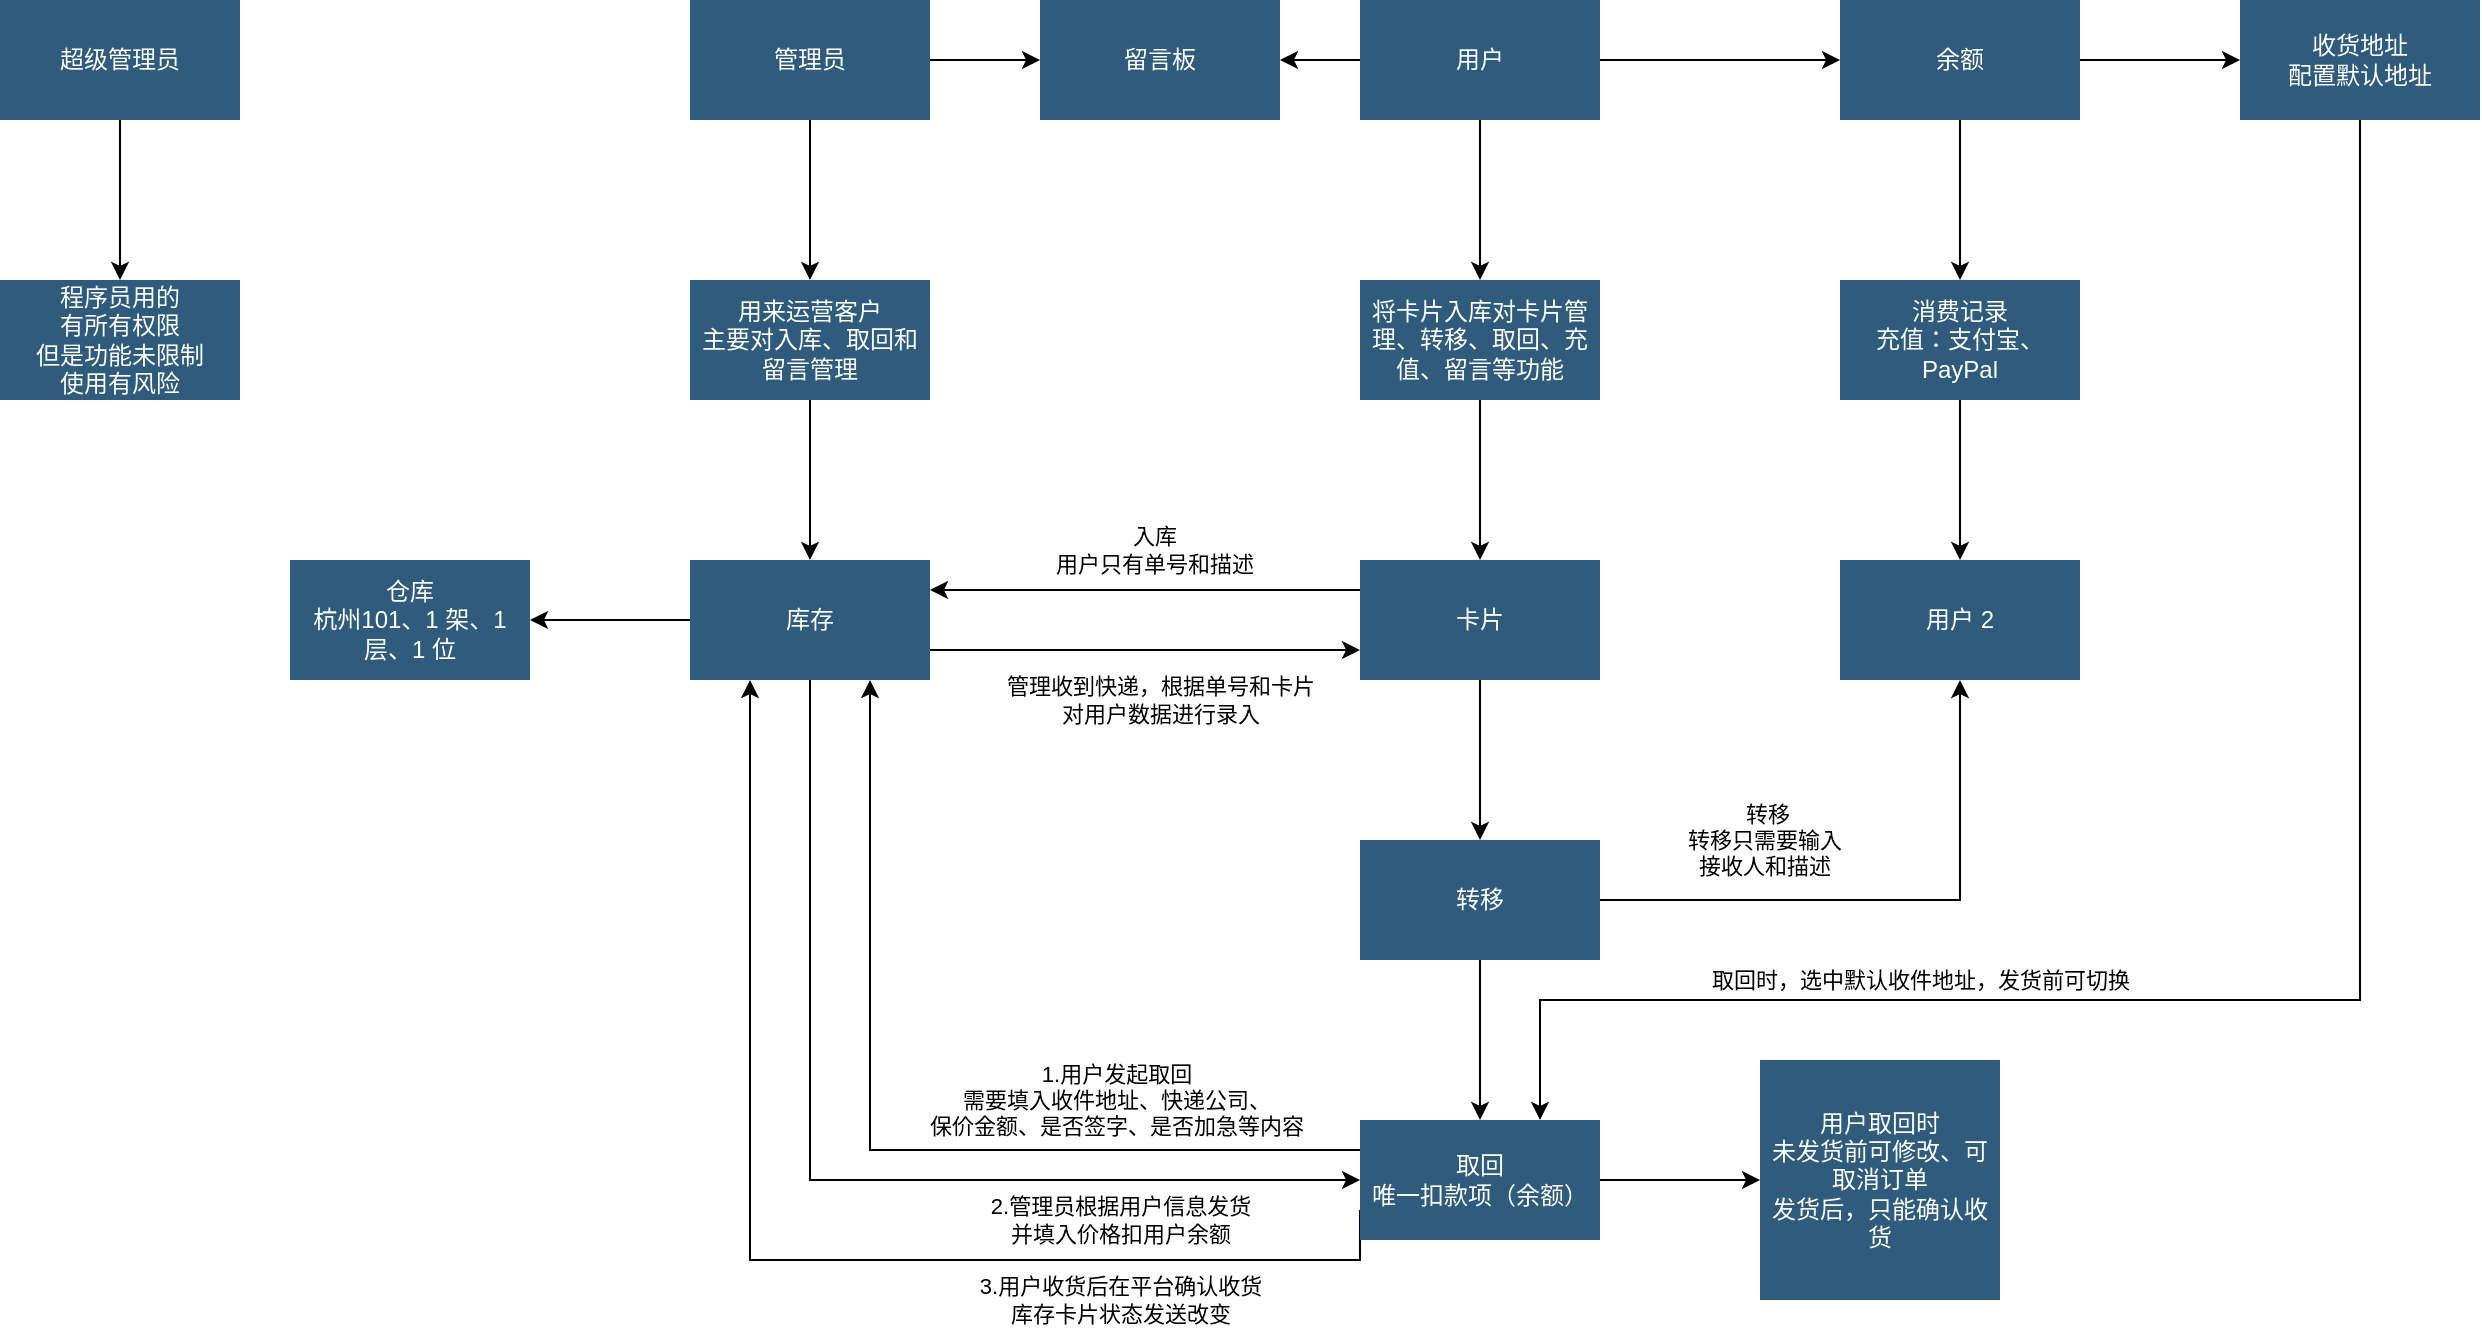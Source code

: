 <mxfile version="24.8.0">
  <diagram id="07fea595-8f29-1299-0266-81d95cde20df" name="Page-1">
    <mxGraphModel dx="1366" dy="757" grid="1" gridSize="10" guides="1" tooltips="1" connect="1" arrows="1" fold="1" page="1" pageScale="1" pageWidth="1169" pageHeight="827" background="#ffffff" math="0" shadow="0">
      <root>
        <mxCell id="0" />
        <mxCell id="1" parent="0" />
        <mxCell id="85CCLc0zKCIy-8HWyFvD-222" value="" style="edgeStyle=orthogonalEdgeStyle;rounded=0;orthogonalLoop=1;jettySize=auto;html=1;" edge="1" parent="1" source="85CCLc0zKCIy-8HWyFvD-218" target="85CCLc0zKCIy-8HWyFvD-221">
          <mxGeometry relative="1" as="geometry" />
        </mxCell>
        <mxCell id="85CCLc0zKCIy-8HWyFvD-218" value="超级管理员" style="whiteSpace=wrap;shadow=0;fontColor=#FFFFFF;fontFamily=Helvetica;fontStyle=0;html=1;fontSize=12;plain-purple;strokeColor=none;fillColor=#2f5b7c;gradientColor=none;spacing=6;verticalAlign=middle;" vertex="1" parent="1">
          <mxGeometry x="120" y="40" width="120" height="60" as="geometry" />
        </mxCell>
        <mxCell id="85CCLc0zKCIy-8HWyFvD-224" value="" style="edgeStyle=orthogonalEdgeStyle;rounded=0;orthogonalLoop=1;jettySize=auto;html=1;" edge="1" parent="1" source="85CCLc0zKCIy-8HWyFvD-219" target="85CCLc0zKCIy-8HWyFvD-223">
          <mxGeometry relative="1" as="geometry" />
        </mxCell>
        <mxCell id="85CCLc0zKCIy-8HWyFvD-269" style="edgeStyle=orthogonalEdgeStyle;rounded=0;orthogonalLoop=1;jettySize=auto;html=1;exitX=1;exitY=0.5;exitDx=0;exitDy=0;entryX=0;entryY=0.5;entryDx=0;entryDy=0;" edge="1" parent="1" source="85CCLc0zKCIy-8HWyFvD-219" target="85CCLc0zKCIy-8HWyFvD-266">
          <mxGeometry relative="1" as="geometry" />
        </mxCell>
        <mxCell id="85CCLc0zKCIy-8HWyFvD-219" value="管理员" style="whiteSpace=wrap;shadow=0;fontColor=#FFFFFF;fontFamily=Helvetica;fontStyle=0;html=1;fontSize=12;plain-purple;strokeColor=none;fillColor=#2f5b7c;gradientColor=none;spacing=6;verticalAlign=middle;" vertex="1" parent="1">
          <mxGeometry x="465" y="40" width="120" height="60" as="geometry" />
        </mxCell>
        <mxCell id="85CCLc0zKCIy-8HWyFvD-226" value="" style="edgeStyle=orthogonalEdgeStyle;rounded=0;orthogonalLoop=1;jettySize=auto;html=1;" edge="1" parent="1" source="85CCLc0zKCIy-8HWyFvD-220" target="85CCLc0zKCIy-8HWyFvD-225">
          <mxGeometry relative="1" as="geometry" />
        </mxCell>
        <mxCell id="85CCLc0zKCIy-8HWyFvD-256" value="" style="edgeStyle=orthogonalEdgeStyle;rounded=0;orthogonalLoop=1;jettySize=auto;html=1;" edge="1" parent="1" source="85CCLc0zKCIy-8HWyFvD-220" target="85CCLc0zKCIy-8HWyFvD-255">
          <mxGeometry relative="1" as="geometry" />
        </mxCell>
        <mxCell id="85CCLc0zKCIy-8HWyFvD-267" value="" style="edgeStyle=orthogonalEdgeStyle;rounded=0;orthogonalLoop=1;jettySize=auto;html=1;" edge="1" parent="1" source="85CCLc0zKCIy-8HWyFvD-220" target="85CCLc0zKCIy-8HWyFvD-266">
          <mxGeometry relative="1" as="geometry" />
        </mxCell>
        <mxCell id="85CCLc0zKCIy-8HWyFvD-220" value="用户" style="whiteSpace=wrap;shadow=0;fontColor=#FFFFFF;fontFamily=Helvetica;fontStyle=0;html=1;fontSize=12;plain-purple;strokeColor=none;fillColor=#2f5b7c;gradientColor=none;spacing=6;verticalAlign=middle;" vertex="1" parent="1">
          <mxGeometry x="800" y="40" width="120" height="60" as="geometry" />
        </mxCell>
        <mxCell id="85CCLc0zKCIy-8HWyFvD-221" value="程序员用的&lt;div&gt;有所有权限&lt;/div&gt;&lt;div&gt;但是功能未限制&lt;/div&gt;&lt;div&gt;使用有风险&lt;/div&gt;" style="whiteSpace=wrap;html=1;fillColor=#2f5b7c;strokeColor=none;fontColor=#FFFFFF;shadow=0;fontStyle=0;gradientColor=none;spacing=6;" vertex="1" parent="1">
          <mxGeometry x="120" y="180" width="120" height="60" as="geometry" />
        </mxCell>
        <mxCell id="85CCLc0zKCIy-8HWyFvD-230" value="" style="edgeStyle=orthogonalEdgeStyle;rounded=0;orthogonalLoop=1;jettySize=auto;html=1;" edge="1" parent="1" source="85CCLc0zKCIy-8HWyFvD-223" target="85CCLc0zKCIy-8HWyFvD-229">
          <mxGeometry relative="1" as="geometry" />
        </mxCell>
        <mxCell id="85CCLc0zKCIy-8HWyFvD-223" value="用来运营客户&lt;div&gt;主要对入库、取回和留言管理&lt;/div&gt;" style="whiteSpace=wrap;html=1;fillColor=#2f5b7c;strokeColor=none;fontColor=#FFFFFF;shadow=0;fontStyle=0;gradientColor=none;spacing=6;" vertex="1" parent="1">
          <mxGeometry x="465" y="180" width="120" height="60" as="geometry" />
        </mxCell>
        <mxCell id="85CCLc0zKCIy-8HWyFvD-228" value="" style="edgeStyle=orthogonalEdgeStyle;rounded=0;orthogonalLoop=1;jettySize=auto;html=1;" edge="1" parent="1" source="85CCLc0zKCIy-8HWyFvD-225" target="85CCLc0zKCIy-8HWyFvD-227">
          <mxGeometry relative="1" as="geometry" />
        </mxCell>
        <mxCell id="85CCLc0zKCIy-8HWyFvD-225" value="将卡片入库对卡片管理、转移、取回、充值、留言等功能" style="whiteSpace=wrap;html=1;fillColor=#2f5b7c;strokeColor=none;fontColor=#FFFFFF;shadow=0;fontStyle=0;gradientColor=none;spacing=6;" vertex="1" parent="1">
          <mxGeometry x="800" y="180" width="120" height="60" as="geometry" />
        </mxCell>
        <mxCell id="85CCLc0zKCIy-8HWyFvD-231" style="edgeStyle=orthogonalEdgeStyle;rounded=0;orthogonalLoop=1;jettySize=auto;html=1;exitX=0;exitY=0.25;exitDx=0;exitDy=0;entryX=1;entryY=0.25;entryDx=0;entryDy=0;" edge="1" parent="1" source="85CCLc0zKCIy-8HWyFvD-227" target="85CCLc0zKCIy-8HWyFvD-229">
          <mxGeometry relative="1" as="geometry" />
        </mxCell>
        <mxCell id="85CCLc0zKCIy-8HWyFvD-232" value="入库&lt;div&gt;用户只有单号和描述&lt;/div&gt;" style="edgeLabel;html=1;align=center;verticalAlign=middle;resizable=0;points=[];" vertex="1" connectable="0" parent="85CCLc0zKCIy-8HWyFvD-231">
          <mxGeometry x="-0.037" y="-1" relative="1" as="geometry">
            <mxPoint y="-19" as="offset" />
          </mxGeometry>
        </mxCell>
        <mxCell id="85CCLc0zKCIy-8HWyFvD-237" value="" style="edgeStyle=orthogonalEdgeStyle;rounded=0;orthogonalLoop=1;jettySize=auto;html=1;" edge="1" parent="1" source="85CCLc0zKCIy-8HWyFvD-227" target="85CCLc0zKCIy-8HWyFvD-236">
          <mxGeometry relative="1" as="geometry" />
        </mxCell>
        <mxCell id="85CCLc0zKCIy-8HWyFvD-241" style="edgeStyle=orthogonalEdgeStyle;rounded=0;orthogonalLoop=1;jettySize=auto;html=1;exitX=1;exitY=0.5;exitDx=0;exitDy=0;" edge="1" parent="1" source="85CCLc0zKCIy-8HWyFvD-236" target="85CCLc0zKCIy-8HWyFvD-240">
          <mxGeometry relative="1" as="geometry" />
        </mxCell>
        <mxCell id="85CCLc0zKCIy-8HWyFvD-242" value="&amp;nbsp;转移&lt;div&gt;转移只需要输入&lt;/div&gt;&lt;div&gt;接收人和描述&lt;/div&gt;" style="edgeLabel;html=1;align=center;verticalAlign=middle;resizable=0;points=[];" vertex="1" connectable="0" parent="85CCLc0zKCIy-8HWyFvD-241">
          <mxGeometry x="-0.627" y="-2" relative="1" as="geometry">
            <mxPoint x="28" y="-32" as="offset" />
          </mxGeometry>
        </mxCell>
        <mxCell id="85CCLc0zKCIy-8HWyFvD-227" value="卡片" style="whiteSpace=wrap;html=1;fillColor=#2f5b7c;strokeColor=none;fontColor=#FFFFFF;shadow=0;fontStyle=0;gradientColor=none;spacing=6;" vertex="1" parent="1">
          <mxGeometry x="800" y="320" width="120" height="60" as="geometry" />
        </mxCell>
        <mxCell id="85CCLc0zKCIy-8HWyFvD-233" style="edgeStyle=orthogonalEdgeStyle;rounded=0;orthogonalLoop=1;jettySize=auto;html=1;exitX=1;exitY=0.75;exitDx=0;exitDy=0;entryX=0;entryY=0.75;entryDx=0;entryDy=0;" edge="1" parent="1" source="85CCLc0zKCIy-8HWyFvD-229" target="85CCLc0zKCIy-8HWyFvD-227">
          <mxGeometry relative="1" as="geometry" />
        </mxCell>
        <mxCell id="85CCLc0zKCIy-8HWyFvD-234" value="管理收到快递，根据单号和卡片&lt;div&gt;对用户数据进行录入&lt;/div&gt;" style="edgeLabel;html=1;align=center;verticalAlign=middle;resizable=0;points=[];" vertex="1" connectable="0" parent="85CCLc0zKCIy-8HWyFvD-233">
          <mxGeometry x="0.106" y="2" relative="1" as="geometry">
            <mxPoint x="-4" y="27" as="offset" />
          </mxGeometry>
        </mxCell>
        <mxCell id="85CCLc0zKCIy-8HWyFvD-245" style="edgeStyle=orthogonalEdgeStyle;rounded=0;orthogonalLoop=1;jettySize=auto;html=1;exitX=0.5;exitY=1;exitDx=0;exitDy=0;entryX=0;entryY=0.5;entryDx=0;entryDy=0;" edge="1" parent="1" source="85CCLc0zKCIy-8HWyFvD-229" target="85CCLc0zKCIy-8HWyFvD-238">
          <mxGeometry relative="1" as="geometry" />
        </mxCell>
        <mxCell id="85CCLc0zKCIy-8HWyFvD-246" value="2.管理员根据用户信息发货&lt;div&gt;并填入价格扣用户余额&lt;/div&gt;" style="edgeLabel;html=1;align=center;verticalAlign=middle;resizable=0;points=[];" vertex="1" connectable="0" parent="85CCLc0zKCIy-8HWyFvD-245">
          <mxGeometry x="0.493" y="-2" relative="1" as="geometry">
            <mxPoint x="13" y="18" as="offset" />
          </mxGeometry>
        </mxCell>
        <mxCell id="85CCLc0zKCIy-8HWyFvD-265" value="" style="edgeStyle=orthogonalEdgeStyle;rounded=0;orthogonalLoop=1;jettySize=auto;html=1;" edge="1" parent="1" source="85CCLc0zKCIy-8HWyFvD-229" target="85CCLc0zKCIy-8HWyFvD-264">
          <mxGeometry relative="1" as="geometry" />
        </mxCell>
        <mxCell id="85CCLc0zKCIy-8HWyFvD-229" value="库存" style="whiteSpace=wrap;html=1;fillColor=#2f5b7c;strokeColor=none;fontColor=#FFFFFF;shadow=0;fontStyle=0;gradientColor=none;spacing=6;" vertex="1" parent="1">
          <mxGeometry x="465" y="320" width="120" height="60" as="geometry" />
        </mxCell>
        <mxCell id="85CCLc0zKCIy-8HWyFvD-239" value="" style="edgeStyle=orthogonalEdgeStyle;rounded=0;orthogonalLoop=1;jettySize=auto;html=1;" edge="1" parent="1" source="85CCLc0zKCIy-8HWyFvD-236" target="85CCLc0zKCIy-8HWyFvD-238">
          <mxGeometry relative="1" as="geometry" />
        </mxCell>
        <mxCell id="85CCLc0zKCIy-8HWyFvD-236" value="转移" style="whiteSpace=wrap;html=1;fillColor=#2f5b7c;strokeColor=none;fontColor=#FFFFFF;shadow=0;fontStyle=0;gradientColor=none;spacing=6;" vertex="1" parent="1">
          <mxGeometry x="800" y="460" width="120" height="60" as="geometry" />
        </mxCell>
        <mxCell id="85CCLc0zKCIy-8HWyFvD-247" style="edgeStyle=orthogonalEdgeStyle;rounded=0;orthogonalLoop=1;jettySize=auto;html=1;exitX=0;exitY=0.75;exitDx=0;exitDy=0;entryX=0.25;entryY=1;entryDx=0;entryDy=0;" edge="1" parent="1" source="85CCLc0zKCIy-8HWyFvD-238" target="85CCLc0zKCIy-8HWyFvD-229">
          <mxGeometry relative="1" as="geometry">
            <Array as="points">
              <mxPoint x="800" y="670" />
              <mxPoint x="495" y="670" />
            </Array>
          </mxGeometry>
        </mxCell>
        <mxCell id="85CCLc0zKCIy-8HWyFvD-248" value="3.用户收货后在平台确认收货&lt;div&gt;库存卡片状态发送改变&lt;/div&gt;" style="edgeLabel;html=1;align=center;verticalAlign=middle;resizable=0;points=[];" vertex="1" connectable="0" parent="85CCLc0zKCIy-8HWyFvD-247">
          <mxGeometry x="-0.48" y="2" relative="1" as="geometry">
            <mxPoint x="16" y="18" as="offset" />
          </mxGeometry>
        </mxCell>
        <mxCell id="85CCLc0zKCIy-8HWyFvD-254" value="" style="edgeStyle=orthogonalEdgeStyle;rounded=0;orthogonalLoop=1;jettySize=auto;html=1;" edge="1" parent="1" source="85CCLc0zKCIy-8HWyFvD-238" target="85CCLc0zKCIy-8HWyFvD-253">
          <mxGeometry relative="1" as="geometry" />
        </mxCell>
        <mxCell id="85CCLc0zKCIy-8HWyFvD-238" value="取回&lt;div&gt;唯一扣款项（余额）&lt;/div&gt;" style="whiteSpace=wrap;html=1;fillColor=#2f5b7c;strokeColor=none;fontColor=#FFFFFF;shadow=0;fontStyle=0;gradientColor=none;spacing=6;" vertex="1" parent="1">
          <mxGeometry x="800" y="600" width="120" height="60" as="geometry" />
        </mxCell>
        <mxCell id="85CCLc0zKCIy-8HWyFvD-240" value="用户 2" style="whiteSpace=wrap;shadow=0;fontColor=#FFFFFF;fontFamily=Helvetica;fontStyle=0;html=1;fontSize=12;plain-purple;strokeColor=none;fillColor=#2f5b7c;gradientColor=none;spacing=6;verticalAlign=middle;" vertex="1" parent="1">
          <mxGeometry x="1040" y="320" width="120" height="60" as="geometry" />
        </mxCell>
        <mxCell id="85CCLc0zKCIy-8HWyFvD-243" style="edgeStyle=orthogonalEdgeStyle;rounded=0;orthogonalLoop=1;jettySize=auto;html=1;exitX=0;exitY=0.25;exitDx=0;exitDy=0;entryX=0.75;entryY=1;entryDx=0;entryDy=0;" edge="1" parent="1" source="85CCLc0zKCIy-8HWyFvD-238" target="85CCLc0zKCIy-8HWyFvD-229">
          <mxGeometry relative="1" as="geometry" />
        </mxCell>
        <mxCell id="85CCLc0zKCIy-8HWyFvD-244" value="1.用户发起取回&lt;div&gt;需要填入收件地址、快递公司、&lt;/div&gt;&lt;div&gt;保价金额、是否签字、是否加急等内容&lt;/div&gt;" style="edgeLabel;html=1;align=center;verticalAlign=middle;resizable=0;points=[];" vertex="1" connectable="0" parent="85CCLc0zKCIy-8HWyFvD-243">
          <mxGeometry x="-0.492" y="2" relative="1" as="geometry">
            <mxPoint y="-27" as="offset" />
          </mxGeometry>
        </mxCell>
        <mxCell id="85CCLc0zKCIy-8HWyFvD-253" value="用户取回时&lt;div&gt;未发货前可修改、可取消订单&lt;/div&gt;&lt;div&gt;发货后，只能确认收货&lt;/div&gt;" style="whiteSpace=wrap;html=1;fillColor=#2f5b7c;strokeColor=none;fontColor=#FFFFFF;shadow=0;fontStyle=0;gradientColor=none;spacing=6;" vertex="1" parent="1">
          <mxGeometry x="1000" y="570" width="120" height="120" as="geometry" />
        </mxCell>
        <mxCell id="85CCLc0zKCIy-8HWyFvD-258" value="" style="edgeStyle=orthogonalEdgeStyle;rounded=0;orthogonalLoop=1;jettySize=auto;html=1;" edge="1" parent="1" source="85CCLc0zKCIy-8HWyFvD-255" target="85CCLc0zKCIy-8HWyFvD-257">
          <mxGeometry relative="1" as="geometry" />
        </mxCell>
        <mxCell id="85CCLc0zKCIy-8HWyFvD-261" value="" style="edgeStyle=orthogonalEdgeStyle;rounded=0;orthogonalLoop=1;jettySize=auto;html=1;" edge="1" parent="1" source="85CCLc0zKCIy-8HWyFvD-255" target="85CCLc0zKCIy-8HWyFvD-260">
          <mxGeometry relative="1" as="geometry" />
        </mxCell>
        <mxCell id="85CCLc0zKCIy-8HWyFvD-255" value="余额" style="whiteSpace=wrap;html=1;fillColor=#2f5b7c;strokeColor=none;fontColor=#FFFFFF;shadow=0;fontStyle=0;gradientColor=none;spacing=6;" vertex="1" parent="1">
          <mxGeometry x="1040" y="40" width="120" height="60" as="geometry" />
        </mxCell>
        <mxCell id="85CCLc0zKCIy-8HWyFvD-259" value="" style="edgeStyle=orthogonalEdgeStyle;rounded=0;orthogonalLoop=1;jettySize=auto;html=1;" edge="1" parent="1" source="85CCLc0zKCIy-8HWyFvD-257" target="85CCLc0zKCIy-8HWyFvD-240">
          <mxGeometry relative="1" as="geometry" />
        </mxCell>
        <mxCell id="85CCLc0zKCIy-8HWyFvD-257" value="消费记录&lt;div&gt;充值：支付宝、PayPal&lt;/div&gt;" style="whiteSpace=wrap;html=1;fillColor=#2f5b7c;strokeColor=none;fontColor=#FFFFFF;shadow=0;fontStyle=0;gradientColor=none;spacing=6;" vertex="1" parent="1">
          <mxGeometry x="1040" y="180" width="120" height="60" as="geometry" />
        </mxCell>
        <mxCell id="85CCLc0zKCIy-8HWyFvD-262" style="edgeStyle=orthogonalEdgeStyle;rounded=0;orthogonalLoop=1;jettySize=auto;html=1;exitX=0.5;exitY=1;exitDx=0;exitDy=0;entryX=0.75;entryY=0;entryDx=0;entryDy=0;" edge="1" parent="1" source="85CCLc0zKCIy-8HWyFvD-260" target="85CCLc0zKCIy-8HWyFvD-238">
          <mxGeometry relative="1" as="geometry">
            <Array as="points">
              <mxPoint x="1300" y="540" />
              <mxPoint x="890" y="540" />
            </Array>
          </mxGeometry>
        </mxCell>
        <mxCell id="85CCLc0zKCIy-8HWyFvD-263" value="取回时，选中默认收件地址，发货前可切换" style="edgeLabel;html=1;align=center;verticalAlign=middle;resizable=0;points=[];" vertex="1" connectable="0" parent="85CCLc0zKCIy-8HWyFvD-262">
          <mxGeometry x="0.501" y="-3" relative="1" as="geometry">
            <mxPoint x="23" y="-7" as="offset" />
          </mxGeometry>
        </mxCell>
        <mxCell id="85CCLc0zKCIy-8HWyFvD-260" value="收货地址&lt;div&gt;配置默认地址&lt;/div&gt;" style="whiteSpace=wrap;html=1;fillColor=#2f5b7c;strokeColor=none;fontColor=#FFFFFF;shadow=0;fontStyle=0;gradientColor=none;spacing=6;" vertex="1" parent="1">
          <mxGeometry x="1240" y="40" width="120" height="60" as="geometry" />
        </mxCell>
        <mxCell id="85CCLc0zKCIy-8HWyFvD-264" value="仓库&lt;div&gt;杭州101、1 架、1 层、1 位&lt;/div&gt;" style="whiteSpace=wrap;html=1;fillColor=#2f5b7c;strokeColor=none;fontColor=#FFFFFF;shadow=0;fontStyle=0;gradientColor=none;spacing=6;" vertex="1" parent="1">
          <mxGeometry x="265" y="320" width="120" height="60" as="geometry" />
        </mxCell>
        <mxCell id="85CCLc0zKCIy-8HWyFvD-266" value="留言板" style="whiteSpace=wrap;html=1;fillColor=#2f5b7c;strokeColor=none;fontColor=#FFFFFF;shadow=0;fontStyle=0;gradientColor=none;spacing=6;" vertex="1" parent="1">
          <mxGeometry x="640" y="40" width="120" height="60" as="geometry" />
        </mxCell>
      </root>
    </mxGraphModel>
  </diagram>
</mxfile>
